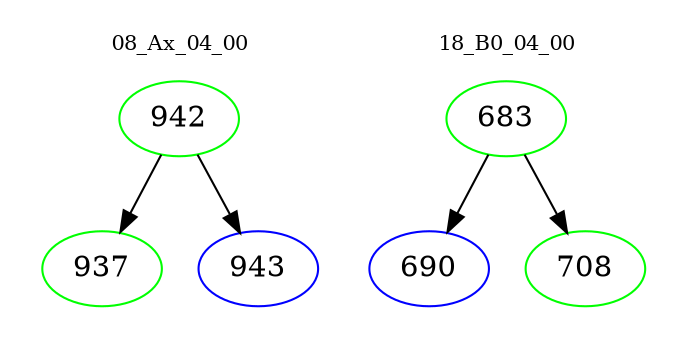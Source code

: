 digraph{
subgraph cluster_0 {
color = white
label = "08_Ax_04_00";
fontsize=10;
T0_942 [label="942", color="green"]
T0_942 -> T0_937 [color="black"]
T0_937 [label="937", color="green"]
T0_942 -> T0_943 [color="black"]
T0_943 [label="943", color="blue"]
}
subgraph cluster_1 {
color = white
label = "18_B0_04_00";
fontsize=10;
T1_683 [label="683", color="green"]
T1_683 -> T1_690 [color="black"]
T1_690 [label="690", color="blue"]
T1_683 -> T1_708 [color="black"]
T1_708 [label="708", color="green"]
}
}
